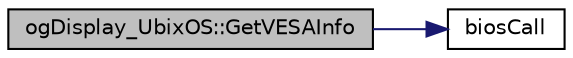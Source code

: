 digraph "ogDisplay_UbixOS::GetVESAInfo"
{
 // LATEX_PDF_SIZE
  edge [fontname="Helvetica",fontsize="10",labelfontname="Helvetica",labelfontsize="10"];
  node [fontname="Helvetica",fontsize="10",shape=record];
  rankdir="LR";
  Node1 [label="ogDisplay_UbixOS::GetVESAInfo",height=0.2,width=0.4,color="black", fillcolor="grey75", style="filled", fontcolor="black",tooltip=" "];
  Node1 -> Node2 [color="midnightblue",fontsize="10",style="solid",fontname="Helvetica"];
  Node2 [label="biosCall",height=0.2,width=0.4,color="black", fillcolor="white", style="filled",URL="$armv6_2bioscall_8c.html#a56a172d2268fc10811a0bb180d7c3f49",tooltip=" "];
}
